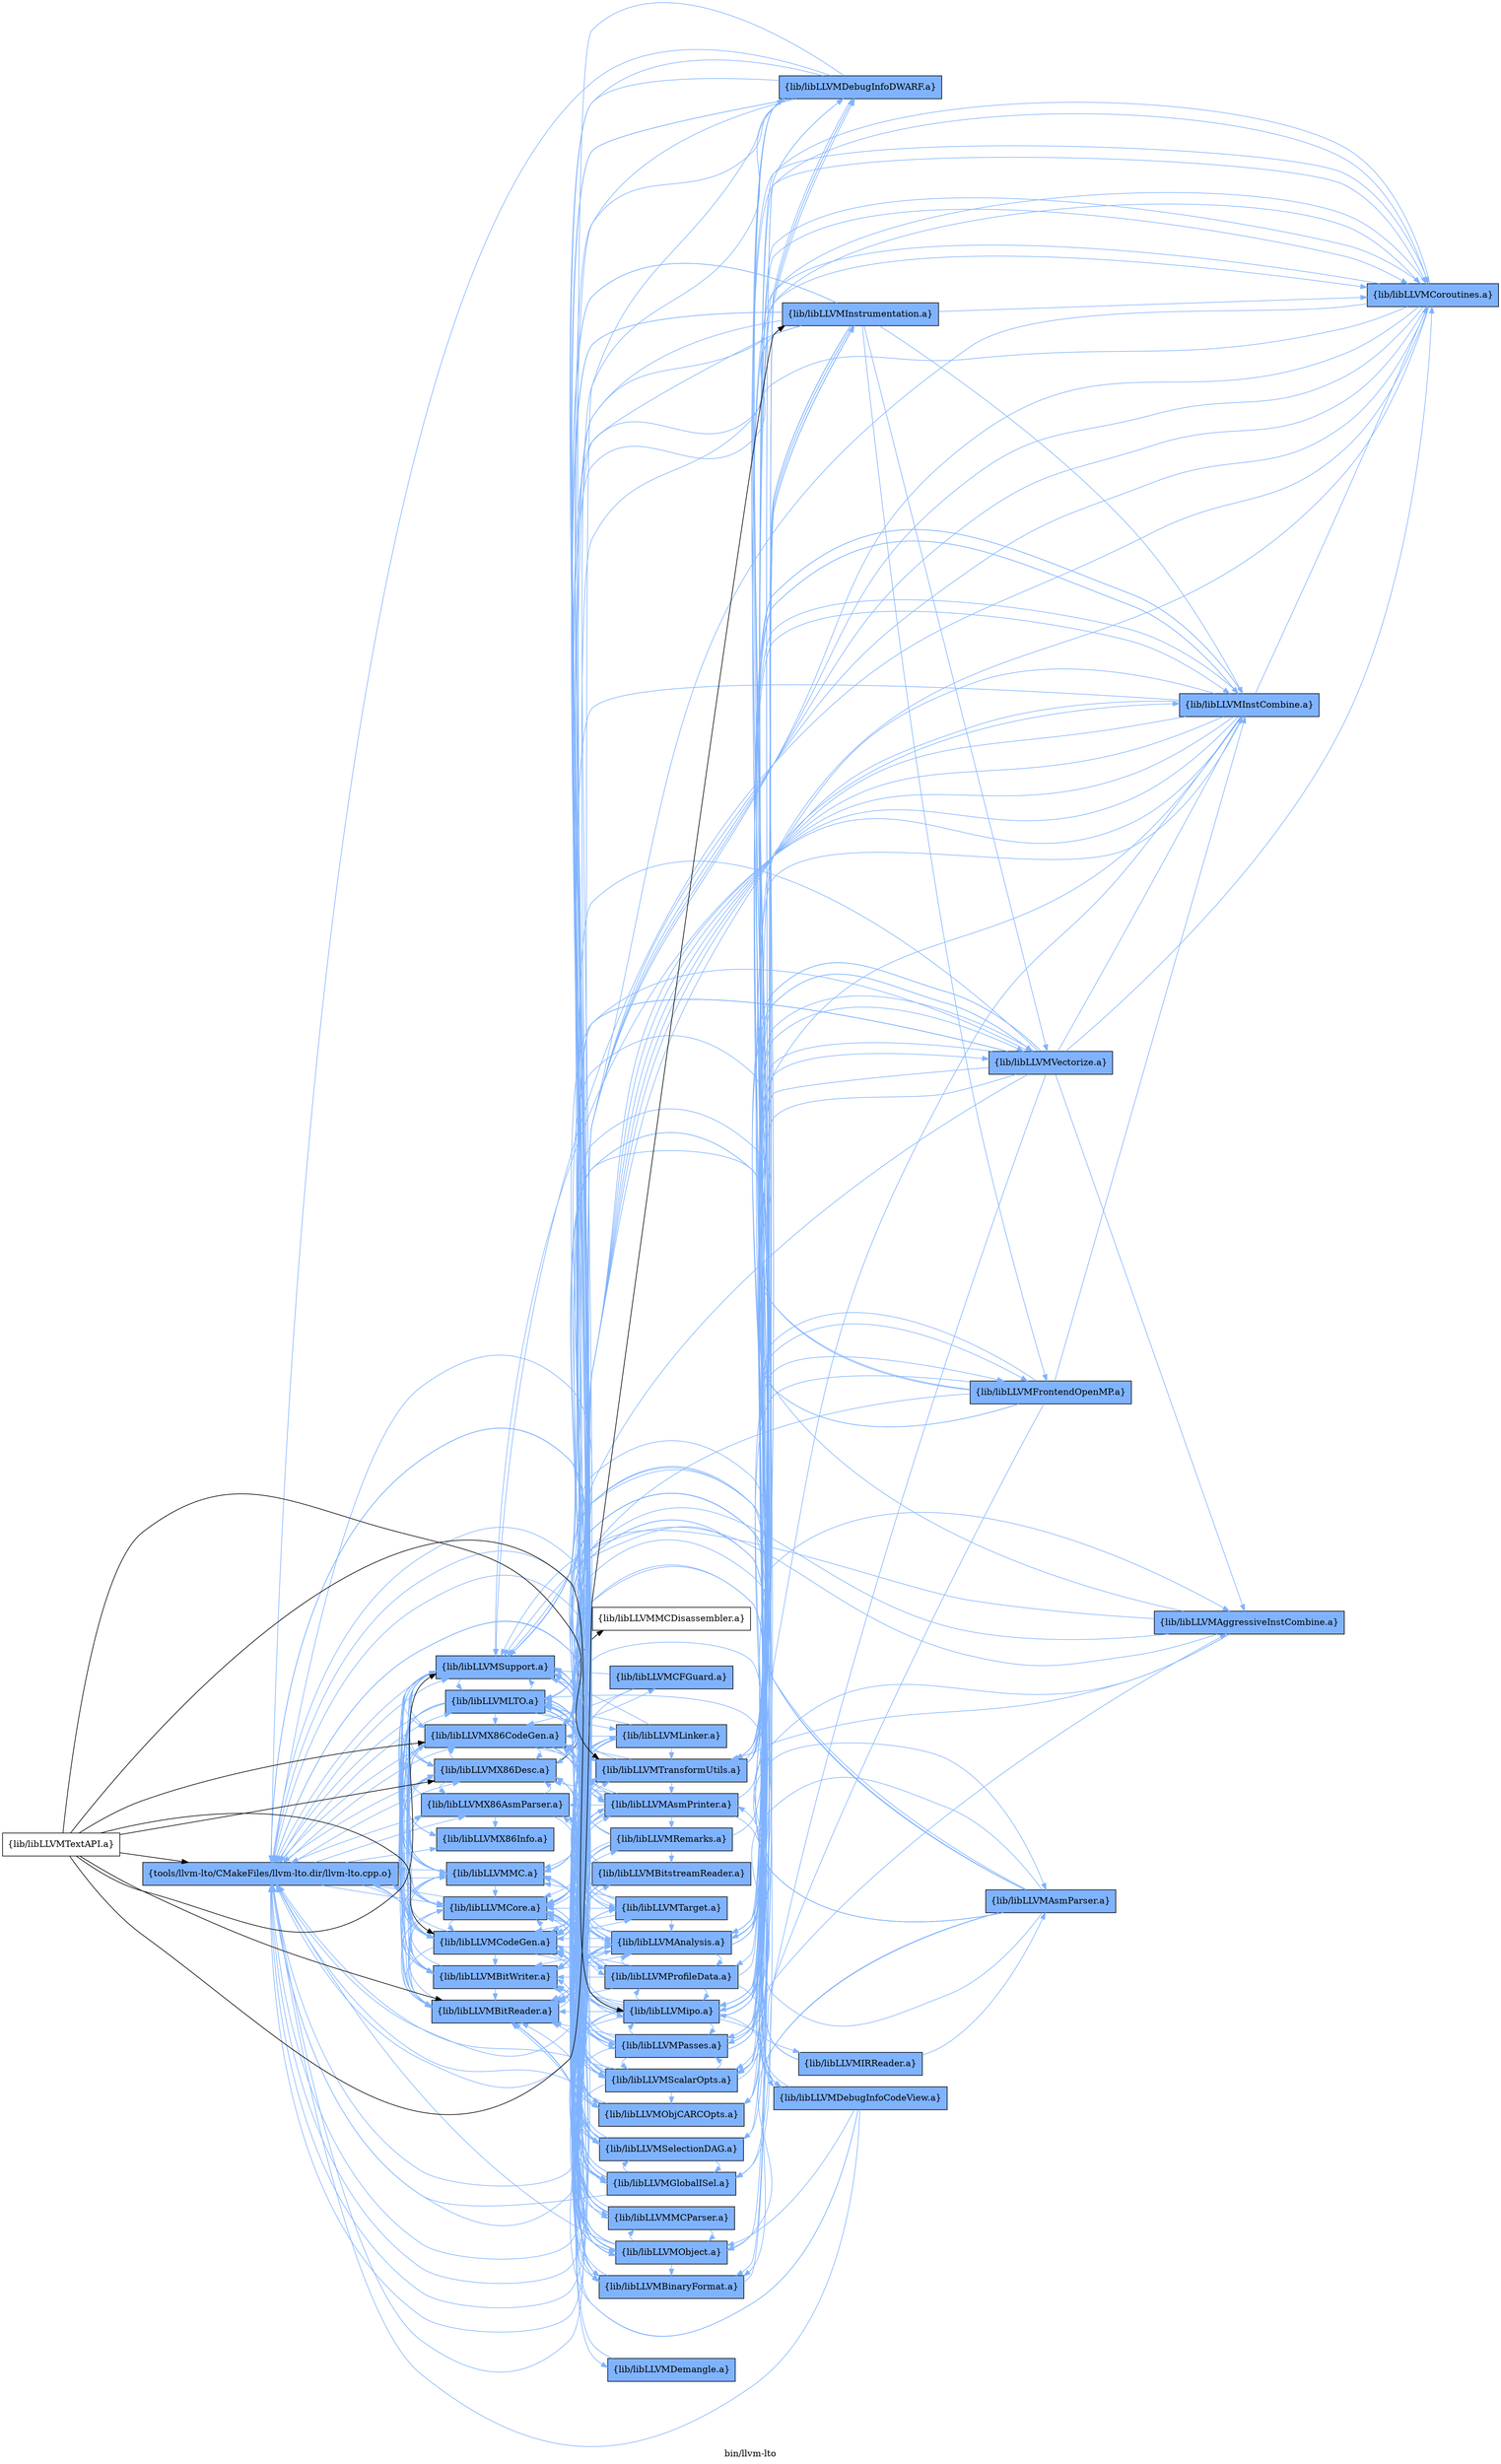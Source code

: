 digraph "bin/llvm-lto" {
	label="bin/llvm-lto";
	rankdir=LR;
	{ rank=same; Node0x55dc79425a18;  }
	{ rank=same; Node0x55dc794177d8; Node0x55dc794172d8; Node0x55dc7941bbf8; Node0x55dc7941b6f8; Node0x55dc7941b298; Node0x55dc7941ad98; Node0x55dc7941a7f8; Node0x55dc7941a2f8; Node0x55dc7941e3a8; Node0x55dc7941def8; Node0x55dc7941d598;  }
	{ rank=same; Node0x55dc79417198; Node0x55dc7940bf78; Node0x55dc7941cfa8; Node0x55dc79408378; Node0x55dc79417fa8; Node0x55dc7940c658; Node0x55dc79407e78; Node0x55dc7940ff88; Node0x55dc7941aed8; Node0x55dc7941caf8; Node0x55dc79410988; Node0x55dc7940ea48; Node0x55dc7941d9a8; Node0x55dc7941a7a8; Node0x55dc7940e548; Node0x55dc794245c8; Node0x55dc79419998; Node0x55dc794097c8; Node0x55dc7940a128; Node0x55dc7940f498;  }

	Node0x55dc79425a18 [shape=record,shape=box,group=1,style=filled,fillcolor="0.600000 0.5 1",label="{tools/llvm-lto/CMakeFiles/llvm-lto.dir/llvm-lto.cpp.o}"];
	Node0x55dc79425a18 -> Node0x55dc794177d8[color="0.600000 0.5 1"];
	Node0x55dc79425a18 -> Node0x55dc794172d8[color="0.600000 0.5 1"];
	Node0x55dc79425a18 -> Node0x55dc7941bbf8[color="0.600000 0.5 1"];
	Node0x55dc79425a18 -> Node0x55dc7941b6f8[color="0.600000 0.5 1"];
	Node0x55dc79425a18 -> Node0x55dc7941b298[color="0.600000 0.5 1"];
	Node0x55dc79425a18 -> Node0x55dc7941ad98[color="0.600000 0.5 1"];
	Node0x55dc79425a18 -> Node0x55dc7941a7f8[color="0.600000 0.5 1"];
	Node0x55dc79425a18 -> Node0x55dc7941a2f8[color="0.600000 0.5 1"];
	Node0x55dc79425a18 -> Node0x55dc7941e3a8[color="0.600000 0.5 1"];
	Node0x55dc79425a18 -> Node0x55dc7941def8[color="0.600000 0.5 1"];
	Node0x55dc79425a18 -> Node0x55dc7941d598[color="0.600000 0.5 1"];
	Node0x55dc794177d8 [shape=record,shape=box,group=1,style=filled,fillcolor="0.600000 0.5 1",label="{lib/libLLVMX86AsmParser.a}"];
	Node0x55dc794177d8 -> Node0x55dc79425a18[color="0.600000 0.5 1"];
	Node0x55dc794177d8 -> Node0x55dc7941bbf8[color="0.600000 0.5 1"];
	Node0x55dc794177d8 -> Node0x55dc7941b6f8[color="0.600000 0.5 1"];
	Node0x55dc794177d8 -> Node0x55dc7941def8[color="0.600000 0.5 1"];
	Node0x55dc794177d8 -> Node0x55dc7941d598[color="0.600000 0.5 1"];
	Node0x55dc794177d8 -> Node0x55dc79417198[color="0.600000 0.5 1"];
	Node0x55dc794172d8 [shape=record,shape=box,group=1,style=filled,fillcolor="0.600000 0.5 1",label="{lib/libLLVMX86CodeGen.a}"];
	Node0x55dc794172d8 -> Node0x55dc7941bbf8[color="0.600000 0.5 1"];
	Node0x55dc794172d8 -> Node0x55dc7941b6f8[color="0.600000 0.5 1"];
	Node0x55dc794172d8 -> Node0x55dc7941a7f8[color="0.600000 0.5 1"];
	Node0x55dc794172d8 -> Node0x55dc7941a2f8[color="0.600000 0.5 1"];
	Node0x55dc794172d8 -> Node0x55dc7941def8[color="0.600000 0.5 1"];
	Node0x55dc794172d8 -> Node0x55dc7941d598[color="0.600000 0.5 1"];
	Node0x55dc794172d8 -> Node0x55dc7940bf78[color="0.600000 0.5 1"];
	Node0x55dc794172d8 -> Node0x55dc79425a18[color="0.600000 0.5 1"];
	Node0x55dc794172d8 -> Node0x55dc7941cfa8[color="0.600000 0.5 1"];
	Node0x55dc794172d8 -> Node0x55dc79408378[color="0.600000 0.5 1"];
	Node0x55dc794172d8 -> Node0x55dc79417fa8[color="0.600000 0.5 1"];
	Node0x55dc794172d8 -> Node0x55dc7940c658[color="0.600000 0.5 1"];
	Node0x55dc794172d8 -> Node0x55dc79407e78[color="0.600000 0.5 1"];
	Node0x55dc794172d8 -> Node0x55dc7940ff88[color="0.600000 0.5 1"];
	Node0x55dc794172d8 -> Node0x55dc7941aed8[color="0.600000 0.5 1"];
	Node0x55dc7941bbf8 [shape=record,shape=box,group=1,style=filled,fillcolor="0.600000 0.5 1",label="{lib/libLLVMX86Desc.a}"];
	Node0x55dc7941bbf8 -> Node0x55dc79425a18[color="0.600000 0.5 1"];
	Node0x55dc7941bbf8 -> Node0x55dc7941def8[color="0.600000 0.5 1"];
	Node0x55dc7941bbf8 -> Node0x55dc7941d598[color="0.600000 0.5 1"];
	Node0x55dc7941bbf8 -> Node0x55dc794172d8[color="0.600000 0.5 1"];
	Node0x55dc7941bbf8 -> Node0x55dc7941b6f8[color="0.600000 0.5 1"];
	Node0x55dc7941bbf8 -> Node0x55dc7941caf8;
	Node0x55dc7941bbf8 -> Node0x55dc794177d8[color="0.600000 0.5 1"];
	Node0x55dc7941bbf8 -> Node0x55dc79410988[color="0.600000 0.5 1"];
	Node0x55dc7941b6f8 [shape=record,shape=box,group=1,style=filled,fillcolor="0.600000 0.5 1",label="{lib/libLLVMX86Info.a}"];
	Node0x55dc7941b6f8 -> Node0x55dc7941d598[color="0.600000 0.5 1"];
	Node0x55dc7941b298 [shape=record,shape=box,group=1,style=filled,fillcolor="0.600000 0.5 1",label="{lib/libLLVMBitReader.a}"];
	Node0x55dc7941b298 -> Node0x55dc79425a18[color="0.600000 0.5 1"];
	Node0x55dc7941b298 -> Node0x55dc794172d8[color="0.600000 0.5 1"];
	Node0x55dc7941b298 -> Node0x55dc7941a2f8[color="0.600000 0.5 1"];
	Node0x55dc7941b298 -> Node0x55dc7941d598[color="0.600000 0.5 1"];
	Node0x55dc7941b298 -> Node0x55dc7940ea48[color="0.600000 0.5 1"];
	Node0x55dc7941ad98 [shape=record,shape=box,group=1,style=filled,fillcolor="0.600000 0.5 1",label="{lib/libLLVMBitWriter.a}"];
	Node0x55dc7941ad98 -> Node0x55dc79425a18[color="0.600000 0.5 1"];
	Node0x55dc7941ad98 -> Node0x55dc794172d8[color="0.600000 0.5 1"];
	Node0x55dc7941ad98 -> Node0x55dc7941b298[color="0.600000 0.5 1"];
	Node0x55dc7941ad98 -> Node0x55dc7941d9a8[color="0.600000 0.5 1"];
	Node0x55dc7941ad98 -> Node0x55dc7941a2f8[color="0.600000 0.5 1"];
	Node0x55dc7941ad98 -> Node0x55dc7941def8[color="0.600000 0.5 1"];
	Node0x55dc7941ad98 -> Node0x55dc7941d598[color="0.600000 0.5 1"];
	Node0x55dc7941ad98 -> Node0x55dc79417fa8[color="0.600000 0.5 1"];
	Node0x55dc7941a7f8 [shape=record,shape=box,group=1,style=filled,fillcolor="0.600000 0.5 1",label="{lib/libLLVMCodeGen.a}"];
	Node0x55dc7941a7f8 -> Node0x55dc794172d8[color="0.600000 0.5 1"];
	Node0x55dc7941a7f8 -> Node0x55dc7941a2f8[color="0.600000 0.5 1"];
	Node0x55dc7941a7f8 -> Node0x55dc7941d598[color="0.600000 0.5 1"];
	Node0x55dc7941a7f8 -> Node0x55dc79417fa8[color="0.600000 0.5 1"];
	Node0x55dc7941a7f8 -> Node0x55dc79425a18[color="0.600000 0.5 1"];
	Node0x55dc7941a7f8 -> Node0x55dc7941def8[color="0.600000 0.5 1"];
	Node0x55dc7941a7f8 -> Node0x55dc7941aed8[color="0.600000 0.5 1"];
	Node0x55dc7941a7f8 -> Node0x55dc7941bbf8[color="0.600000 0.5 1"];
	Node0x55dc7941a7f8 -> Node0x55dc7941cfa8[color="0.600000 0.5 1"];
	Node0x55dc7941a7f8 -> Node0x55dc7941ad98[color="0.600000 0.5 1"];
	Node0x55dc7941a7f8 -> Node0x55dc7940ff88[color="0.600000 0.5 1"];
	Node0x55dc7941a7f8 -> Node0x55dc7941a7a8[color="0.600000 0.5 1"];
	Node0x55dc7941a7f8 -> Node0x55dc7941b298[color="0.600000 0.5 1"];
	Node0x55dc7941a7f8 -> Node0x55dc7940bf78[color="0.600000 0.5 1"];
	Node0x55dc7941a2f8 [shape=record,shape=box,group=1,style=filled,fillcolor="0.600000 0.5 1",label="{lib/libLLVMCore.a}"];
	Node0x55dc7941a2f8 -> Node0x55dc79425a18[color="0.600000 0.5 1"];
	Node0x55dc7941a2f8 -> Node0x55dc794172d8[color="0.600000 0.5 1"];
	Node0x55dc7941a2f8 -> Node0x55dc7941ad98[color="0.600000 0.5 1"];
	Node0x55dc7941a2f8 -> Node0x55dc7941a7f8[color="0.600000 0.5 1"];
	Node0x55dc7941a2f8 -> Node0x55dc7941d598[color="0.600000 0.5 1"];
	Node0x55dc7941a2f8 -> Node0x55dc79410988[color="0.600000 0.5 1"];
	Node0x55dc7941a2f8 -> Node0x55dc7941bbf8[color="0.600000 0.5 1"];
	Node0x55dc7941a2f8 -> Node0x55dc7941b298[color="0.600000 0.5 1"];
	Node0x55dc7941a2f8 -> Node0x55dc7940e548[color="0.600000 0.5 1"];
	Node0x55dc7941a2f8 -> Node0x55dc7940c658[color="0.600000 0.5 1"];
	Node0x55dc7941e3a8 [shape=record,shape=box,group=1,style=filled,fillcolor="0.600000 0.5 1",label="{lib/libLLVMLTO.a}"];
	Node0x55dc7941e3a8 -> Node0x55dc79425a18[color="0.600000 0.5 1"];
	Node0x55dc7941e3a8 -> Node0x55dc794172d8[color="0.600000 0.5 1"];
	Node0x55dc7941e3a8 -> Node0x55dc7941bbf8[color="0.600000 0.5 1"];
	Node0x55dc7941e3a8 -> Node0x55dc7941b298[color="0.600000 0.5 1"];
	Node0x55dc7941e3a8 -> Node0x55dc7941ad98[color="0.600000 0.5 1"];
	Node0x55dc7941e3a8 -> Node0x55dc7941d9a8[color="0.600000 0.5 1"];
	Node0x55dc7941e3a8 -> Node0x55dc7941a7f8[color="0.600000 0.5 1"];
	Node0x55dc7941e3a8 -> Node0x55dc7941a2f8[color="0.600000 0.5 1"];
	Node0x55dc7941e3a8 -> Node0x55dc7941d598[color="0.600000 0.5 1"];
	Node0x55dc7941e3a8 -> Node0x55dc794245c8[color="0.600000 0.5 1"];
	Node0x55dc7941e3a8 -> Node0x55dc79419998[color="0.600000 0.5 1"];
	Node0x55dc7941e3a8 -> Node0x55dc79417fa8[color="0.600000 0.5 1"];
	Node0x55dc7941e3a8 -> Node0x55dc7941def8[color="0.600000 0.5 1"];
	Node0x55dc7941e3a8 -> Node0x55dc7941cfa8[color="0.600000 0.5 1"];
	Node0x55dc7941e3a8 -> Node0x55dc794097c8[color="0.600000 0.5 1"];
	Node0x55dc7941e3a8 -> Node0x55dc7941aed8[color="0.600000 0.5 1"];
	Node0x55dc7941e3a8 -> Node0x55dc79410988[color="0.600000 0.5 1"];
	Node0x55dc7941e3a8 -> Node0x55dc7940a128[color="0.600000 0.5 1"];
	Node0x55dc7941def8 [shape=record,shape=box,group=1,style=filled,fillcolor="0.600000 0.5 1",label="{lib/libLLVMMC.a}"];
	Node0x55dc7941def8 -> Node0x55dc7941bbf8[color="0.600000 0.5 1"];
	Node0x55dc7941def8 -> Node0x55dc7941d598[color="0.600000 0.5 1"];
	Node0x55dc7941def8 -> Node0x55dc79425a18[color="0.600000 0.5 1"];
	Node0x55dc7941def8 -> Node0x55dc7941b298[color="0.600000 0.5 1"];
	Node0x55dc7941def8 -> Node0x55dc7941ad98[color="0.600000 0.5 1"];
	Node0x55dc7941def8 -> Node0x55dc7941a7f8[color="0.600000 0.5 1"];
	Node0x55dc7941def8 -> Node0x55dc7941a2f8[color="0.600000 0.5 1"];
	Node0x55dc7941def8 -> Node0x55dc794177d8[color="0.600000 0.5 1"];
	Node0x55dc7941def8 -> Node0x55dc794172d8[color="0.600000 0.5 1"];
	Node0x55dc7941def8 -> Node0x55dc79410988[color="0.600000 0.5 1"];
	Node0x55dc7941d598 [shape=record,shape=box,group=1,style=filled,fillcolor="0.600000 0.5 1",label="{lib/libLLVMSupport.a}"];
	Node0x55dc7941d598 -> Node0x55dc79425a18[color="0.600000 0.5 1"];
	Node0x55dc7941d598 -> Node0x55dc794172d8[color="0.600000 0.5 1"];
	Node0x55dc7941d598 -> Node0x55dc7941b298[color="0.600000 0.5 1"];
	Node0x55dc7941d598 -> Node0x55dc7941a7f8[color="0.600000 0.5 1"];
	Node0x55dc7941d598 -> Node0x55dc7941a2f8[color="0.600000 0.5 1"];
	Node0x55dc7941d598 -> Node0x55dc7941e3a8[color="0.600000 0.5 1"];
	Node0x55dc7941d598 -> Node0x55dc7941d9a8[color="0.600000 0.5 1"];
	Node0x55dc7941d598 -> Node0x55dc7941ad98[color="0.600000 0.5 1"];
	Node0x55dc7941d598 -> Node0x55dc7941def8[color="0.600000 0.5 1"];
	Node0x55dc7941d598 -> Node0x55dc7941bbf8[color="0.600000 0.5 1"];
	Node0x55dc7941d598 -> Node0x55dc7940bf78[color="0.600000 0.5 1"];
	Node0x55dc7941d598 -> Node0x55dc7940f498[color="0.600000 0.5 1"];
	Node0x55dc79417198 [shape=record,shape=box,group=1,style=filled,fillcolor="0.600000 0.5 1",label="{lib/libLLVMMCParser.a}"];
	Node0x55dc79417198 -> Node0x55dc79425a18[color="0.600000 0.5 1"];
	Node0x55dc79417198 -> Node0x55dc794177d8[color="0.600000 0.5 1"];
	Node0x55dc79417198 -> Node0x55dc794172d8[color="0.600000 0.5 1"];
	Node0x55dc79417198 -> Node0x55dc7941b298[color="0.600000 0.5 1"];
	Node0x55dc79417198 -> Node0x55dc7941a7f8[color="0.600000 0.5 1"];
	Node0x55dc79417198 -> Node0x55dc7941d9a8[color="0.600000 0.5 1"];
	Node0x55dc79417198 -> Node0x55dc7941e3a8[color="0.600000 0.5 1"];
	Node0x55dc79417198 -> Node0x55dc7941def8[color="0.600000 0.5 1"];
	Node0x55dc79417198 -> Node0x55dc7941d598[color="0.600000 0.5 1"];
	Node0x55dc79417198 -> Node0x55dc7941a2f8[color="0.600000 0.5 1"];
	Node0x55dc79417198 -> Node0x55dc7941bbf8[color="0.600000 0.5 1"];
	Node0x55dc7940bf78 [shape=record,shape=box,group=1,style=filled,fillcolor="0.600000 0.5 1",label="{lib/libLLVMAsmPrinter.a}"];
	Node0x55dc7940bf78 -> Node0x55dc79425a18[color="0.600000 0.5 1"];
	Node0x55dc7940bf78 -> Node0x55dc794172d8[color="0.600000 0.5 1"];
	Node0x55dc7940bf78 -> Node0x55dc7941bbf8[color="0.600000 0.5 1"];
	Node0x55dc7940bf78 -> Node0x55dc7941b298[color="0.600000 0.5 1"];
	Node0x55dc7940bf78 -> Node0x55dc7941a7f8[color="0.600000 0.5 1"];
	Node0x55dc7940bf78 -> Node0x55dc7941a2f8[color="0.600000 0.5 1"];
	Node0x55dc7940bf78 -> Node0x55dc7941e3a8[color="0.600000 0.5 1"];
	Node0x55dc7940bf78 -> Node0x55dc7941def8[color="0.600000 0.5 1"];
	Node0x55dc7940bf78 -> Node0x55dc7941d598[color="0.600000 0.5 1"];
	Node0x55dc7940bf78 -> Node0x55dc7941cfa8[color="0.600000 0.5 1"];
	Node0x55dc7940bf78 -> Node0x55dc79417fa8[color="0.600000 0.5 1"];
	Node0x55dc7940bf78 -> Node0x55dc79410988[color="0.600000 0.5 1"];
	Node0x55dc7940bf78 -> Node0x55dc7940e548[color="0.600000 0.5 1"];
	Node0x55dc7940bf78 -> Node0x55dc794177d8[color="0.600000 0.5 1"];
	Node0x55dc7940bf78 -> Node0x55dc7941d9a8[color="0.600000 0.5 1"];
	Node0x55dc7940bf78 -> Node0x55dc79417198[color="0.600000 0.5 1"];
	Node0x55dc7940bf78 -> Node0x55dc7940ba78[color="0.600000 0.5 1"];
	Node0x55dc7940bf78 -> Node0x55dc7941ad98[color="0.600000 0.5 1"];
	Node0x55dc7940bf78 -> Node0x55dc79418fe8[color="0.600000 0.5 1"];
	Node0x55dc7941cfa8 [shape=record,shape=box,group=1,style=filled,fillcolor="0.600000 0.5 1",label="{lib/libLLVMTarget.a}"];
	Node0x55dc7941cfa8 -> Node0x55dc794172d8[color="0.600000 0.5 1"];
	Node0x55dc7941cfa8 -> Node0x55dc7941a7f8[color="0.600000 0.5 1"];
	Node0x55dc7941cfa8 -> Node0x55dc7941a2f8[color="0.600000 0.5 1"];
	Node0x55dc7941cfa8 -> Node0x55dc7941def8[color="0.600000 0.5 1"];
	Node0x55dc7941cfa8 -> Node0x55dc7941d598[color="0.600000 0.5 1"];
	Node0x55dc7941cfa8 -> Node0x55dc7941e3a8[color="0.600000 0.5 1"];
	Node0x55dc7941cfa8 -> Node0x55dc79417fa8[color="0.600000 0.5 1"];
	Node0x55dc79408378 [shape=record,shape=box,group=1,style=filled,fillcolor="0.600000 0.5 1",label="{lib/libLLVMSelectionDAG.a}"];
	Node0x55dc79408378 -> Node0x55dc79425a18[color="0.600000 0.5 1"];
	Node0x55dc79408378 -> Node0x55dc794172d8[color="0.600000 0.5 1"];
	Node0x55dc79408378 -> Node0x55dc7941a7f8[color="0.600000 0.5 1"];
	Node0x55dc79408378 -> Node0x55dc7941a2f8[color="0.600000 0.5 1"];
	Node0x55dc79408378 -> Node0x55dc7941d598[color="0.600000 0.5 1"];
	Node0x55dc79408378 -> Node0x55dc79417fa8[color="0.600000 0.5 1"];
	Node0x55dc79408378 -> Node0x55dc7941def8[color="0.600000 0.5 1"];
	Node0x55dc79408378 -> Node0x55dc7941b298[color="0.600000 0.5 1"];
	Node0x55dc79408378 -> Node0x55dc7941ad98[color="0.600000 0.5 1"];
	Node0x55dc79408378 -> Node0x55dc7941cfa8[color="0.600000 0.5 1"];
	Node0x55dc79408378 -> Node0x55dc7940ba78[color="0.600000 0.5 1"];
	Node0x55dc79408378 -> Node0x55dc7940c658[color="0.600000 0.5 1"];
	Node0x55dc79408378 -> Node0x55dc7941aed8[color="0.600000 0.5 1"];
	Node0x55dc79417fa8 [shape=record,shape=box,group=1,style=filled,fillcolor="0.600000 0.5 1",label="{lib/libLLVMAnalysis.a}"];
	Node0x55dc79417fa8 -> Node0x55dc79425a18[color="0.600000 0.5 1"];
	Node0x55dc79417fa8 -> Node0x55dc794172d8[color="0.600000 0.5 1"];
	Node0x55dc79417fa8 -> Node0x55dc7941a2f8[color="0.600000 0.5 1"];
	Node0x55dc79417fa8 -> Node0x55dc7941a7a8[color="0.600000 0.5 1"];
	Node0x55dc79417fa8 -> Node0x55dc7941d598[color="0.600000 0.5 1"];
	Node0x55dc79417fa8 -> Node0x55dc794097c8[color="0.600000 0.5 1"];
	Node0x55dc79417fa8 -> Node0x55dc7941b298[color="0.600000 0.5 1"];
	Node0x55dc79417fa8 -> Node0x55dc7941a7f8[color="0.600000 0.5 1"];
	Node0x55dc79417fa8 -> Node0x55dc794245c8[color="0.600000 0.5 1"];
	Node0x55dc79417fa8 -> Node0x55dc7941ad98[color="0.600000 0.5 1"];
	Node0x55dc79417fa8 -> Node0x55dc7940c658[color="0.600000 0.5 1"];
	Node0x55dc79417fa8 -> Node0x55dc7941b1a8[color="0.600000 0.5 1"];
	Node0x55dc79417fa8 -> Node0x55dc7941e3a8[color="0.600000 0.5 1"];
	Node0x55dc79417fa8 -> Node0x55dc7940ba78[color="0.600000 0.5 1"];
	Node0x55dc79417fa8 -> Node0x55dc79424078[color="0.600000 0.5 1"];
	Node0x55dc79417fa8 -> Node0x55dc79408378[color="0.600000 0.5 1"];
	Node0x55dc79417fa8 -> Node0x55dc79419df8[color="0.600000 0.5 1"];
	Node0x55dc79417fa8 -> Node0x55dc7941b748[color="0.600000 0.5 1"];
	Node0x55dc79417fa8 -> Node0x55dc7940ff88[color="0.600000 0.5 1"];
	Node0x55dc79417fa8 -> Node0x55dc7941aed8[color="0.600000 0.5 1"];
	Node0x55dc79417fa8 -> Node0x55dc7940a128[color="0.600000 0.5 1"];
	Node0x55dc79417fa8 -> Node0x55dc79410988[color="0.600000 0.5 1"];
	Node0x55dc79417fa8 -> Node0x55dc7941d9a8[color="0.600000 0.5 1"];
	Node0x55dc79417fa8 -> Node0x55dc79427e08[color="0.600000 0.5 1"];
	Node0x55dc7940c658 [shape=record,shape=box,group=1,style=filled,fillcolor="0.600000 0.5 1",label="{lib/libLLVMGlobalISel.a}"];
	Node0x55dc7940c658 -> Node0x55dc794172d8[color="0.600000 0.5 1"];
	Node0x55dc7940c658 -> Node0x55dc7941a7f8[color="0.600000 0.5 1"];
	Node0x55dc7940c658 -> Node0x55dc7941a2f8[color="0.600000 0.5 1"];
	Node0x55dc7940c658 -> Node0x55dc7941d598[color="0.600000 0.5 1"];
	Node0x55dc7940c658 -> Node0x55dc79425a18[color="0.600000 0.5 1"];
	Node0x55dc7940c658 -> Node0x55dc7941def8[color="0.600000 0.5 1"];
	Node0x55dc7940c658 -> Node0x55dc7941cfa8[color="0.600000 0.5 1"];
	Node0x55dc7940c658 -> Node0x55dc79408378[color="0.600000 0.5 1"];
	Node0x55dc7940c658 -> Node0x55dc79417fa8[color="0.600000 0.5 1"];
	Node0x55dc7940c658 -> Node0x55dc7941aed8[color="0.600000 0.5 1"];
	Node0x55dc79407e78 [shape=record,shape=box,group=1,style=filled,fillcolor="0.600000 0.5 1",label="{lib/libLLVMCFGuard.a}"];
	Node0x55dc79407e78 -> Node0x55dc794172d8[color="0.600000 0.5 1"];
	Node0x55dc79407e78 -> Node0x55dc7941a2f8[color="0.600000 0.5 1"];
	Node0x55dc79407e78 -> Node0x55dc7941d598[color="0.600000 0.5 1"];
	Node0x55dc7940ff88 [shape=record,shape=box,group=1,style=filled,fillcolor="0.600000 0.5 1",label="{lib/libLLVMProfileData.a}"];
	Node0x55dc7940ff88 -> Node0x55dc79425a18[color="0.600000 0.5 1"];
	Node0x55dc7940ff88 -> Node0x55dc7941b298[color="0.600000 0.5 1"];
	Node0x55dc7940ff88 -> Node0x55dc7941a7f8[color="0.600000 0.5 1"];
	Node0x55dc7940ff88 -> Node0x55dc7941a2f8[color="0.600000 0.5 1"];
	Node0x55dc7940ff88 -> Node0x55dc7941d598[color="0.600000 0.5 1"];
	Node0x55dc7940ff88 -> Node0x55dc794245c8[color="0.600000 0.5 1"];
	Node0x55dc7940ff88 -> Node0x55dc7941b1a8[color="0.600000 0.5 1"];
	Node0x55dc7940ff88 -> Node0x55dc7941bbf8[color="0.600000 0.5 1"];
	Node0x55dc7940ff88 -> Node0x55dc7941ad98[color="0.600000 0.5 1"];
	Node0x55dc7940ff88 -> Node0x55dc79417fa8[color="0.600000 0.5 1"];
	Node0x55dc7940ff88 -> Node0x55dc794172d8[color="0.600000 0.5 1"];
	Node0x55dc7940ff88 -> Node0x55dc7941e3a8[color="0.600000 0.5 1"];
	Node0x55dc7940ff88 -> Node0x55dc7941def8[color="0.600000 0.5 1"];
	Node0x55dc7940ff88 -> Node0x55dc79418fe8[color="0.600000 0.5 1"];
	Node0x55dc7941aed8 [shape=record,shape=box,group=1,style=filled,fillcolor="0.600000 0.5 1",label="{lib/libLLVMTransformUtils.a}"];
	Node0x55dc7941aed8 -> Node0x55dc79425a18[color="0.600000 0.5 1"];
	Node0x55dc7941aed8 -> Node0x55dc794172d8[color="0.600000 0.5 1"];
	Node0x55dc7941aed8 -> Node0x55dc7941a2f8[color="0.600000 0.5 1"];
	Node0x55dc7941aed8 -> Node0x55dc7941d598[color="0.600000 0.5 1"];
	Node0x55dc7941aed8 -> Node0x55dc7941d9a8[color="0.600000 0.5 1"];
	Node0x55dc7941aed8 -> Node0x55dc7941ad98[color="0.600000 0.5 1"];
	Node0x55dc7941aed8 -> Node0x55dc7941a7f8[color="0.600000 0.5 1"];
	Node0x55dc7941aed8 -> Node0x55dc7940ba78[color="0.600000 0.5 1"];
	Node0x55dc7941aed8 -> Node0x55dc79408378[color="0.600000 0.5 1"];
	Node0x55dc7941aed8 -> Node0x55dc794245c8[color="0.600000 0.5 1"];
	Node0x55dc7941aed8 -> Node0x55dc7941a7a8[color="0.600000 0.5 1"];
	Node0x55dc7941aed8 -> Node0x55dc79417fa8[color="0.600000 0.5 1"];
	Node0x55dc7941aed8 -> Node0x55dc7940c658[color="0.600000 0.5 1"];
	Node0x55dc7941aed8 -> Node0x55dc794097c8[color="0.600000 0.5 1"];
	Node0x55dc7941aed8 -> Node0x55dc7941e3a8[color="0.600000 0.5 1"];
	Node0x55dc7941aed8 -> Node0x55dc7941b298[color="0.600000 0.5 1"];
	Node0x55dc7941aed8 -> Node0x55dc79424078[color="0.600000 0.5 1"];
	Node0x55dc7941aed8 -> Node0x55dc7940bf78[color="0.600000 0.5 1"];
	Node0x55dc7941aed8 -> Node0x55dc7940a128[color="0.600000 0.5 1"];
	Node0x55dc7941aed8 -> Node0x55dc79419df8[color="0.600000 0.5 1"];
	Node0x55dc7941aed8 -> Node0x55dc7941b748[color="0.600000 0.5 1"];
	Node0x55dc7941aed8 -> Node0x55dc7941b1a8[color="0.600000 0.5 1"];
	Node0x55dc7941aed8 -> Node0x55dc7941bc98[color="0.600000 0.5 1"];
	Node0x55dc7941caf8 [shape=record,shape=box,group=0,label="{lib/libLLVMMCDisassembler.a}"];
	Node0x55dc79410988 [shape=record,shape=box,group=1,style=filled,fillcolor="0.600000 0.5 1",label="{lib/libLLVMBinaryFormat.a}"];
	Node0x55dc79410988 -> Node0x55dc7941a2f8[color="0.600000 0.5 1"];
	Node0x55dc79410988 -> Node0x55dc7941d598[color="0.600000 0.5 1"];
	Node0x55dc79410988 -> Node0x55dc7940ba78[color="0.600000 0.5 1"];
	Node0x55dc79410988 -> Node0x55dc79425a18[color="0.600000 0.5 1"];
	Node0x55dc7940ea48 [shape=record,shape=box,group=1,style=filled,fillcolor="0.600000 0.5 1",label="{lib/libLLVMBitstreamReader.a}"];
	Node0x55dc7940ea48 -> Node0x55dc79425a18[color="0.600000 0.5 1"];
	Node0x55dc7940ea48 -> Node0x55dc7941b298[color="0.600000 0.5 1"];
	Node0x55dc7940ea48 -> Node0x55dc7941ad98[color="0.600000 0.5 1"];
	Node0x55dc7940ea48 -> Node0x55dc7941d598[color="0.600000 0.5 1"];
	Node0x55dc7941d9a8 [shape=record,shape=box,group=1,style=filled,fillcolor="0.600000 0.5 1",label="{lib/libLLVMObject.a}"];
	Node0x55dc7941d9a8 -> Node0x55dc79425a18[color="0.600000 0.5 1"];
	Node0x55dc7941d9a8 -> Node0x55dc7941d598[color="0.600000 0.5 1"];
	Node0x55dc7941d9a8 -> Node0x55dc7941b298[color="0.600000 0.5 1"];
	Node0x55dc7941d9a8 -> Node0x55dc7941a2f8[color="0.600000 0.5 1"];
	Node0x55dc7941d9a8 -> Node0x55dc7941e3a8[color="0.600000 0.5 1"];
	Node0x55dc7941d9a8 -> Node0x55dc79410988[color="0.600000 0.5 1"];
	Node0x55dc7941d9a8 -> Node0x55dc794172d8[color="0.600000 0.5 1"];
	Node0x55dc7941d9a8 -> Node0x55dc7941ad98[color="0.600000 0.5 1"];
	Node0x55dc7941d9a8 -> Node0x55dc7941def8[color="0.600000 0.5 1"];
	Node0x55dc7941d9a8 -> Node0x55dc7941bbf8[color="0.600000 0.5 1"];
	Node0x55dc7941d9a8 -> Node0x55dc794177d8[color="0.600000 0.5 1"];
	Node0x55dc7941d9a8 -> Node0x55dc7941a7f8[color="0.600000 0.5 1"];
	Node0x55dc7941d9a8 -> Node0x55dc79417198[color="0.600000 0.5 1"];
	Node0x55dc7941a7a8 [shape=record,shape=box,group=1,style=filled,fillcolor="0.600000 0.5 1",label="{lib/libLLVMScalarOpts.a}"];
	Node0x55dc7941a7a8 -> Node0x55dc79425a18[color="0.600000 0.5 1"];
	Node0x55dc7941a7a8 -> Node0x55dc794172d8[color="0.600000 0.5 1"];
	Node0x55dc7941a7a8 -> Node0x55dc7941a7f8[color="0.600000 0.5 1"];
	Node0x55dc7941a7a8 -> Node0x55dc7941a2f8[color="0.600000 0.5 1"];
	Node0x55dc7941a7a8 -> Node0x55dc7941d598[color="0.600000 0.5 1"];
	Node0x55dc7941a7a8 -> Node0x55dc794245c8[color="0.600000 0.5 1"];
	Node0x55dc7941a7a8 -> Node0x55dc79417fa8[color="0.600000 0.5 1"];
	Node0x55dc7941a7a8 -> Node0x55dc794097c8[color="0.600000 0.5 1"];
	Node0x55dc7941a7a8 -> Node0x55dc7941aed8[color="0.600000 0.5 1"];
	Node0x55dc7941a7a8 -> Node0x55dc7941ad98[color="0.600000 0.5 1"];
	Node0x55dc7941a7a8 -> Node0x55dc79424078[color="0.600000 0.5 1"];
	Node0x55dc7941a7a8 -> Node0x55dc79408378[color="0.600000 0.5 1"];
	Node0x55dc7941a7a8 -> Node0x55dc7940a128[color="0.600000 0.5 1"];
	Node0x55dc7941a7a8 -> Node0x55dc7941b298[color="0.600000 0.5 1"];
	Node0x55dc7940e548 [shape=record,shape=box,group=1,style=filled,fillcolor="0.600000 0.5 1",label="{lib/libLLVMRemarks.a}"];
	Node0x55dc7940e548 -> Node0x55dc7941e3a8[color="0.600000 0.5 1"];
	Node0x55dc7940e548 -> Node0x55dc7941d598[color="0.600000 0.5 1"];
	Node0x55dc7940e548 -> Node0x55dc7941b298[color="0.600000 0.5 1"];
	Node0x55dc7940e548 -> Node0x55dc7941ad98[color="0.600000 0.5 1"];
	Node0x55dc7940e548 -> Node0x55dc7941a7f8[color="0.600000 0.5 1"];
	Node0x55dc7940e548 -> Node0x55dc7941a2f8[color="0.600000 0.5 1"];
	Node0x55dc7940e548 -> Node0x55dc79425a18[color="0.600000 0.5 1"];
	Node0x55dc7940e548 -> Node0x55dc7940ba78[color="0.600000 0.5 1"];
	Node0x55dc7940e548 -> Node0x55dc7940ea48[color="0.600000 0.5 1"];
	Node0x55dc794245c8 [shape=record,shape=box,group=1,style=filled,fillcolor="0.600000 0.5 1",label="{lib/libLLVMipo.a}"];
	Node0x55dc794245c8 -> Node0x55dc794172d8[color="0.600000 0.5 1"];
	Node0x55dc794245c8 -> Node0x55dc7941a7f8[color="0.600000 0.5 1"];
	Node0x55dc794245c8 -> Node0x55dc7941a2f8[color="0.600000 0.5 1"];
	Node0x55dc794245c8 -> Node0x55dc7941d598[color="0.600000 0.5 1"];
	Node0x55dc794245c8 -> Node0x55dc7941aed8[color="0.600000 0.5 1"];
	Node0x55dc794245c8 -> Node0x55dc79417fa8[color="0.600000 0.5 1"];
	Node0x55dc794245c8 -> Node0x55dc7941ad98[color="0.600000 0.5 1"];
	Node0x55dc794245c8 -> Node0x55dc7940ba78[color="0.600000 0.5 1"];
	Node0x55dc794245c8 -> Node0x55dc79425a18[color="0.600000 0.5 1"];
	Node0x55dc794245c8 -> Node0x55dc7941b298[color="0.600000 0.5 1"];
	Node0x55dc794245c8 -> Node0x55dc79408378[color="0.600000 0.5 1"];
	Node0x55dc794245c8 -> Node0x55dc794097c8[color="0.600000 0.5 1"];
	Node0x55dc794245c8 -> Node0x55dc79424078[color="0.600000 0.5 1"];
	Node0x55dc794245c8 -> Node0x55dc7940bf78[color="0.600000 0.5 1"];
	Node0x55dc794245c8 -> Node0x55dc7941e3a8[color="0.600000 0.5 1"];
	Node0x55dc794245c8 -> Node0x55dc79419858[color="0.600000 0.5 1"];
	Node0x55dc794245c8 -> Node0x55dc79419998[color="0.600000 0.5 1"];
	Node0x55dc794245c8 -> Node0x55dc7941bc98[color="0.600000 0.5 1"];
	Node0x55dc794245c8 -> Node0x55dc7940c658[color="0.600000 0.5 1"];
	Node0x55dc794245c8 -> Node0x55dc7941a7a8[color="0.600000 0.5 1"];
	Node0x55dc794245c8 -> Node0x55dc7941a348[color="0.600000 0.5 1"];
	Node0x55dc794245c8 -> Node0x55dc79419df8[color="0.600000 0.5 1"];
	Node0x55dc794245c8 -> Node0x55dc7941b748[color="0.600000 0.5 1"];
	Node0x55dc794245c8 -> Node0x55dc7941b1a8[color="0.600000 0.5 1"];
	Node0x55dc794245c8 -> Node0x55dc7941d9a8[color="0.600000 0.5 1"];
	Node0x55dc794245c8 -> Node0x55dc7940ff88[color="0.600000 0.5 1"];
	Node0x55dc79419998 [shape=record,shape=box,group=1,style=filled,fillcolor="0.600000 0.5 1",label="{lib/libLLVMLinker.a}"];
	Node0x55dc79419998 -> Node0x55dc79425a18[color="0.600000 0.5 1"];
	Node0x55dc79419998 -> Node0x55dc794172d8[color="0.600000 0.5 1"];
	Node0x55dc79419998 -> Node0x55dc7941d9a8[color="0.600000 0.5 1"];
	Node0x55dc79419998 -> Node0x55dc7941a7f8[color="0.600000 0.5 1"];
	Node0x55dc79419998 -> Node0x55dc7941a2f8[color="0.600000 0.5 1"];
	Node0x55dc79419998 -> Node0x55dc7941e3a8[color="0.600000 0.5 1"];
	Node0x55dc79419998 -> Node0x55dc7941d598[color="0.600000 0.5 1"];
	Node0x55dc79419998 -> Node0x55dc794245c8[color="0.600000 0.5 1"];
	Node0x55dc79419998 -> Node0x55dc7941aed8[color="0.600000 0.5 1"];
	Node0x55dc794097c8 [shape=record,shape=box,group=1,style=filled,fillcolor="0.600000 0.5 1",label="{lib/libLLVMPasses.a}"];
	Node0x55dc794097c8 -> Node0x55dc79425a18[color="0.600000 0.5 1"];
	Node0x55dc794097c8 -> Node0x55dc794172d8[color="0.600000 0.5 1"];
	Node0x55dc794097c8 -> Node0x55dc7941a7f8[color="0.600000 0.5 1"];
	Node0x55dc794097c8 -> Node0x55dc7941a2f8[color="0.600000 0.5 1"];
	Node0x55dc794097c8 -> Node0x55dc7941e3a8[color="0.600000 0.5 1"];
	Node0x55dc794097c8 -> Node0x55dc7941a7a8[color="0.600000 0.5 1"];
	Node0x55dc794097c8 -> Node0x55dc7941d598[color="0.600000 0.5 1"];
	Node0x55dc794097c8 -> Node0x55dc7941cfa8[color="0.600000 0.5 1"];
	Node0x55dc794097c8 -> Node0x55dc7940ba78[color="0.600000 0.5 1"];
	Node0x55dc794097c8 -> Node0x55dc7940a128[color="0.600000 0.5 1"];
	Node0x55dc794097c8 -> Node0x55dc79424078[color="0.600000 0.5 1"];
	Node0x55dc794097c8 -> Node0x55dc794245c8[color="0.600000 0.5 1"];
	Node0x55dc794097c8 -> Node0x55dc7941a348[color="0.600000 0.5 1"];
	Node0x55dc794097c8 -> Node0x55dc79419df8[color="0.600000 0.5 1"];
	Node0x55dc794097c8 -> Node0x55dc7941b748[color="0.600000 0.5 1"];
	Node0x55dc794097c8 -> Node0x55dc7941b1a8[color="0.600000 0.5 1"];
	Node0x55dc794097c8 -> Node0x55dc7941aed8[color="0.600000 0.5 1"];
	Node0x55dc794097c8 -> Node0x55dc79417fa8[color="0.600000 0.5 1"];
	Node0x55dc794097c8 -> Node0x55dc7941b298[color="0.600000 0.5 1"];
	Node0x55dc7940a128 [shape=record,shape=box,group=1,style=filled,fillcolor="0.600000 0.5 1",label="{lib/libLLVMObjCARCOpts.a}"];
	Node0x55dc7940a128 -> Node0x55dc79425a18[color="0.600000 0.5 1"];
	Node0x55dc7940a128 -> Node0x55dc794172d8[color="0.600000 0.5 1"];
	Node0x55dc7940a128 -> Node0x55dc7941a7f8[color="0.600000 0.5 1"];
	Node0x55dc7940a128 -> Node0x55dc7941a2f8[color="0.600000 0.5 1"];
	Node0x55dc7940a128 -> Node0x55dc7941d598[color="0.600000 0.5 1"];
	Node0x55dc7940a128 -> Node0x55dc7941aed8[color="0.600000 0.5 1"];
	Node0x55dc7940a128 -> Node0x55dc79417fa8[color="0.600000 0.5 1"];
	Node0x55dc7940a128 -> Node0x55dc7941b298[color="0.600000 0.5 1"];
	Node0x55dc7940ba78 [shape=record,shape=box,group=1,style=filled,fillcolor="0.600000 0.5 1",label="{lib/libLLVMDebugInfoDWARF.a}"];
	Node0x55dc7940ba78 -> Node0x55dc7941bbf8[color="0.600000 0.5 1"];
	Node0x55dc7940ba78 -> Node0x55dc7941a7f8[color="0.600000 0.5 1"];
	Node0x55dc7940ba78 -> Node0x55dc7941def8[color="0.600000 0.5 1"];
	Node0x55dc7940ba78 -> Node0x55dc7941d598[color="0.600000 0.5 1"];
	Node0x55dc7940ba78 -> Node0x55dc79410988[color="0.600000 0.5 1"];
	Node0x55dc7940ba78 -> Node0x55dc79425a18[color="0.600000 0.5 1"];
	Node0x55dc7940ba78 -> Node0x55dc7941b298[color="0.600000 0.5 1"];
	Node0x55dc7940ba78 -> Node0x55dc7941e3a8[color="0.600000 0.5 1"];
	Node0x55dc7940ba78 -> Node0x55dc7941ad98[color="0.600000 0.5 1"];
	Node0x55dc7940ba78 -> Node0x55dc7941d9a8[color="0.600000 0.5 1"];
	Node0x55dc7940ba78 -> Node0x55dc7941a2f8[color="0.600000 0.5 1"];
	Node0x55dc7940ba78 -> Node0x55dc794172d8[color="0.600000 0.5 1"];
	Node0x55dc79418fe8 [shape=record,shape=box,group=1,style=filled,fillcolor="0.600000 0.5 1",label="{lib/libLLVMDebugInfoCodeView.a}"];
	Node0x55dc79418fe8 -> Node0x55dc79425a18[color="0.600000 0.5 1"];
	Node0x55dc79418fe8 -> Node0x55dc7941b298[color="0.600000 0.5 1"];
	Node0x55dc79418fe8 -> Node0x55dc7941d598[color="0.600000 0.5 1"];
	Node0x55dc79418fe8 -> Node0x55dc7940bf78[color="0.600000 0.5 1"];
	Node0x55dc79418fe8 -> Node0x55dc794245c8[color="0.600000 0.5 1"];
	Node0x55dc79418fe8 -> Node0x55dc7941d9a8[color="0.600000 0.5 1"];
	Node0x55dc79418fe8 -> Node0x55dc794172d8[color="0.600000 0.5 1"];
	Node0x55dc79418fe8 -> Node0x55dc7941e3a8[color="0.600000 0.5 1"];
	Node0x55dc79418fe8 -> Node0x55dc7941a2f8[color="0.600000 0.5 1"];
	Node0x55dc79424078 [shape=record,shape=box,group=1,style=filled,fillcolor="0.600000 0.5 1",label="{lib/libLLVMCoroutines.a}"];
	Node0x55dc79424078 -> Node0x55dc794172d8[color="0.600000 0.5 1"];
	Node0x55dc79424078 -> Node0x55dc7941a2f8[color="0.600000 0.5 1"];
	Node0x55dc79424078 -> Node0x55dc7941d598[color="0.600000 0.5 1"];
	Node0x55dc79424078 -> Node0x55dc7941a7a8[color="0.600000 0.5 1"];
	Node0x55dc79424078 -> Node0x55dc7941a7f8[color="0.600000 0.5 1"];
	Node0x55dc79424078 -> Node0x55dc794245c8[color="0.600000 0.5 1"];
	Node0x55dc79424078 -> Node0x55dc7941aed8[color="0.600000 0.5 1"];
	Node0x55dc79424078 -> Node0x55dc79417fa8[color="0.600000 0.5 1"];
	Node0x55dc79424078 -> Node0x55dc79425a18[color="0.600000 0.5 1"];
	Node0x55dc79424078 -> Node0x55dc7941b298[color="0.600000 0.5 1"];
	Node0x55dc79424078 -> Node0x55dc7941ad98[color="0.600000 0.5 1"];
	Node0x55dc79424078 -> Node0x55dc794097c8[color="0.600000 0.5 1"];
	Node0x55dc79424078 -> Node0x55dc7940a128[color="0.600000 0.5 1"];
	Node0x55dc7941a348 [shape=record,shape=box,group=1,style=filled,fillcolor="0.600000 0.5 1",label="{lib/libLLVMAggressiveInstCombine.a}"];
	Node0x55dc7941a348 -> Node0x55dc794172d8[color="0.600000 0.5 1"];
	Node0x55dc7941a348 -> Node0x55dc7941a7f8[color="0.600000 0.5 1"];
	Node0x55dc7941a348 -> Node0x55dc7941a2f8[color="0.600000 0.5 1"];
	Node0x55dc7941a348 -> Node0x55dc7941d598[color="0.600000 0.5 1"];
	Node0x55dc7941a348 -> Node0x55dc7941aed8[color="0.600000 0.5 1"];
	Node0x55dc7941a348 -> Node0x55dc79417fa8[color="0.600000 0.5 1"];
	Node0x55dc79419df8 [shape=record,shape=box,group=1,style=filled,fillcolor="0.600000 0.5 1",label="{lib/libLLVMInstCombine.a}"];
	Node0x55dc79419df8 -> Node0x55dc79425a18[color="0.600000 0.5 1"];
	Node0x55dc79419df8 -> Node0x55dc794172d8[color="0.600000 0.5 1"];
	Node0x55dc79419df8 -> Node0x55dc7941b298[color="0.600000 0.5 1"];
	Node0x55dc79419df8 -> Node0x55dc7941ad98[color="0.600000 0.5 1"];
	Node0x55dc79419df8 -> Node0x55dc7941a7f8[color="0.600000 0.5 1"];
	Node0x55dc79419df8 -> Node0x55dc7941a2f8[color="0.600000 0.5 1"];
	Node0x55dc79419df8 -> Node0x55dc7941d598[color="0.600000 0.5 1"];
	Node0x55dc79419df8 -> Node0x55dc79408378[color="0.600000 0.5 1"];
	Node0x55dc79419df8 -> Node0x55dc79424078[color="0.600000 0.5 1"];
	Node0x55dc79419df8 -> Node0x55dc7941a7a8[color="0.600000 0.5 1"];
	Node0x55dc79419df8 -> Node0x55dc7941aed8[color="0.600000 0.5 1"];
	Node0x55dc79419df8 -> Node0x55dc79417fa8[color="0.600000 0.5 1"];
	Node0x55dc79419df8 -> Node0x55dc794245c8[color="0.600000 0.5 1"];
	Node0x55dc79419df8 -> Node0x55dc7940c658[color="0.600000 0.5 1"];
	Node0x55dc79419df8 -> Node0x55dc7941def8[color="0.600000 0.5 1"];
	Node0x55dc7941b748 [shape=record,shape=box,group=1,style=filled,fillcolor="0.600000 0.5 1",label="{lib/libLLVMVectorize.a}"];
	Node0x55dc7941b748 -> Node0x55dc794172d8[color="0.600000 0.5 1"];
	Node0x55dc7941b748 -> Node0x55dc7941a7f8[color="0.600000 0.5 1"];
	Node0x55dc7941b748 -> Node0x55dc7941a2f8[color="0.600000 0.5 1"];
	Node0x55dc7941b748 -> Node0x55dc7941d598[color="0.600000 0.5 1"];
	Node0x55dc7941b748 -> Node0x55dc7940c658[color="0.600000 0.5 1"];
	Node0x55dc7941b748 -> Node0x55dc794097c8[color="0.600000 0.5 1"];
	Node0x55dc7941b748 -> Node0x55dc79424078[color="0.600000 0.5 1"];
	Node0x55dc7941b748 -> Node0x55dc7941a7a8[color="0.600000 0.5 1"];
	Node0x55dc7941b748 -> Node0x55dc7941aed8[color="0.600000 0.5 1"];
	Node0x55dc7941b748 -> Node0x55dc79417fa8[color="0.600000 0.5 1"];
	Node0x55dc7941b748 -> Node0x55dc79425a18[color="0.600000 0.5 1"];
	Node0x55dc7941b748 -> Node0x55dc7941b298[color="0.600000 0.5 1"];
	Node0x55dc7941b748 -> Node0x55dc7941ad98[color="0.600000 0.5 1"];
	Node0x55dc7941b748 -> Node0x55dc794245c8[color="0.600000 0.5 1"];
	Node0x55dc7941b748 -> Node0x55dc7941a348[color="0.600000 0.5 1"];
	Node0x55dc7941b748 -> Node0x55dc79419df8[color="0.600000 0.5 1"];
	Node0x55dc7941b748 -> Node0x55dc7940a128[color="0.600000 0.5 1"];
	Node0x55dc7941b1a8 [shape=record,shape=box,group=1,style=filled,fillcolor="0.600000 0.5 1",label="{lib/libLLVMInstrumentation.a}"];
	Node0x55dc7941b1a8 -> Node0x55dc79425a18[color="0.600000 0.5 1"];
	Node0x55dc7941b1a8 -> Node0x55dc794172d8[color="0.600000 0.5 1"];
	Node0x55dc7941b1a8 -> Node0x55dc7941b298[color="0.600000 0.5 1"];
	Node0x55dc7941b1a8 -> Node0x55dc7941a7f8[color="0.600000 0.5 1"];
	Node0x55dc7941b1a8 -> Node0x55dc7941a2f8[color="0.600000 0.5 1"];
	Node0x55dc7941b1a8 -> Node0x55dc7941def8[color="0.600000 0.5 1"];
	Node0x55dc7941b1a8 -> Node0x55dc7941d598[color="0.600000 0.5 1"];
	Node0x55dc7941b1a8 -> Node0x55dc7941bc98[color="0.600000 0.5 1"];
	Node0x55dc7941b1a8 -> Node0x55dc7941aed8[color="0.600000 0.5 1"];
	Node0x55dc7941b1a8 -> Node0x55dc79417fa8[color="0.600000 0.5 1"];
	Node0x55dc7941b1a8 -> Node0x55dc794245c8[color="0.600000 0.5 1"];
	Node0x55dc7941b1a8 -> Node0x55dc7940ff88[color="0.600000 0.5 1"];
	Node0x55dc7941b1a8 -> Node0x55dc7941a7a8[color="0.600000 0.5 1"];
	Node0x55dc7941b1a8 -> Node0x55dc7941b748[color="0.600000 0.5 1"];
	Node0x55dc7941b1a8 -> Node0x55dc7941ad98[color="0.600000 0.5 1"];
	Node0x55dc7941b1a8 -> Node0x55dc79419df8[color="0.600000 0.5 1"];
	Node0x55dc7941b1a8 -> Node0x55dc79424078[color="0.600000 0.5 1"];
	Node0x55dc7941b1a8 -> Node0x55dc7941e3a8[color="0.600000 0.5 1"];
	Node0x55dc7941b1a8 -> Node0x55dc794097c8[color="0.600000 0.5 1"];
	Node0x55dc7941b1a8 -> Node0x55dc7940a128[color="0.600000 0.5 1"];
	Node0x55dc79419858 [shape=record,shape=box,group=1,style=filled,fillcolor="0.600000 0.5 1",label="{lib/libLLVMIRReader.a}"];
	Node0x55dc79419858 -> Node0x55dc79425a18[color="0.600000 0.5 1"];
	Node0x55dc79419858 -> Node0x55dc7941b298[color="0.600000 0.5 1"];
	Node0x55dc79419858 -> Node0x55dc7941a2f8[color="0.600000 0.5 1"];
	Node0x55dc79419858 -> Node0x55dc7941def8[color="0.600000 0.5 1"];
	Node0x55dc79419858 -> Node0x55dc7941d598[color="0.600000 0.5 1"];
	Node0x55dc79419858 -> Node0x55dc79427e08[color="0.600000 0.5 1"];
	Node0x55dc79427e08 [shape=record,shape=box,group=1,style=filled,fillcolor="0.600000 0.5 1",label="{lib/libLLVMAsmParser.a}"];
	Node0x55dc79427e08 -> Node0x55dc79425a18[color="0.600000 0.5 1"];
	Node0x55dc79427e08 -> Node0x55dc794172d8[color="0.600000 0.5 1"];
	Node0x55dc79427e08 -> Node0x55dc7941d9a8[color="0.600000 0.5 1"];
	Node0x55dc79427e08 -> Node0x55dc7941a2f8[color="0.600000 0.5 1"];
	Node0x55dc79427e08 -> Node0x55dc7941def8[color="0.600000 0.5 1"];
	Node0x55dc79427e08 -> Node0x55dc7941d598[color="0.600000 0.5 1"];
	Node0x55dc79427e08 -> Node0x55dc7941b298[color="0.600000 0.5 1"];
	Node0x55dc79427e08 -> Node0x55dc7941ad98[color="0.600000 0.5 1"];
	Node0x55dc79427e08 -> Node0x55dc7941a7f8[color="0.600000 0.5 1"];
	Node0x55dc79427e08 -> Node0x55dc7941e3a8[color="0.600000 0.5 1"];
	Node0x55dc79427e08 -> Node0x55dc794245c8[color="0.600000 0.5 1"];
	Node0x55dc79427e08 -> Node0x55dc79410988[color="0.600000 0.5 1"];
	Node0x55dc7941bc98 [shape=record,shape=box,group=1,style=filled,fillcolor="0.600000 0.5 1",label="{lib/libLLVMFrontendOpenMP.a}"];
	Node0x55dc7941bc98 -> Node0x55dc79425a18[color="0.600000 0.5 1"];
	Node0x55dc7941bc98 -> Node0x55dc794172d8[color="0.600000 0.5 1"];
	Node0x55dc7941bc98 -> Node0x55dc7941a7f8[color="0.600000 0.5 1"];
	Node0x55dc7941bc98 -> Node0x55dc7941a2f8[color="0.600000 0.5 1"];
	Node0x55dc7941bc98 -> Node0x55dc7941d598[color="0.600000 0.5 1"];
	Node0x55dc7941bc98 -> Node0x55dc794097c8[color="0.600000 0.5 1"];
	Node0x55dc7941bc98 -> Node0x55dc7941a7a8[color="0.600000 0.5 1"];
	Node0x55dc7941bc98 -> Node0x55dc79419df8[color="0.600000 0.5 1"];
	Node0x55dc7941bc98 -> Node0x55dc7941aed8[color="0.600000 0.5 1"];
	Node0x55dc7940fda8 [shape=record,shape=box,group=0,label="{lib/libLLVMTextAPI.a}"];
	Node0x55dc7940fda8 -> Node0x55dc7941d598;
	Node0x55dc7940fda8 -> Node0x55dc79425a18;
	Node0x55dc7940fda8 -> Node0x55dc7941b298;
	Node0x55dc7940fda8 -> Node0x55dc7941a7f8;
	Node0x55dc7940fda8 -> Node0x55dc794245c8;
	Node0x55dc7940fda8 -> Node0x55dc794172d8;
	Node0x55dc7940fda8 -> Node0x55dc7941b1a8;
	Node0x55dc7940fda8 -> Node0x55dc7941aed8;
	Node0x55dc7940fda8 -> Node0x55dc7941bbf8;
	Node0x55dc7940f498 [shape=record,shape=box,group=1,style=filled,fillcolor="0.600000 0.5 1",label="{lib/libLLVMDemangle.a}"];
	Node0x55dc7940f498 -> Node0x55dc7941d598[color="0.600000 0.5 1"];
}

